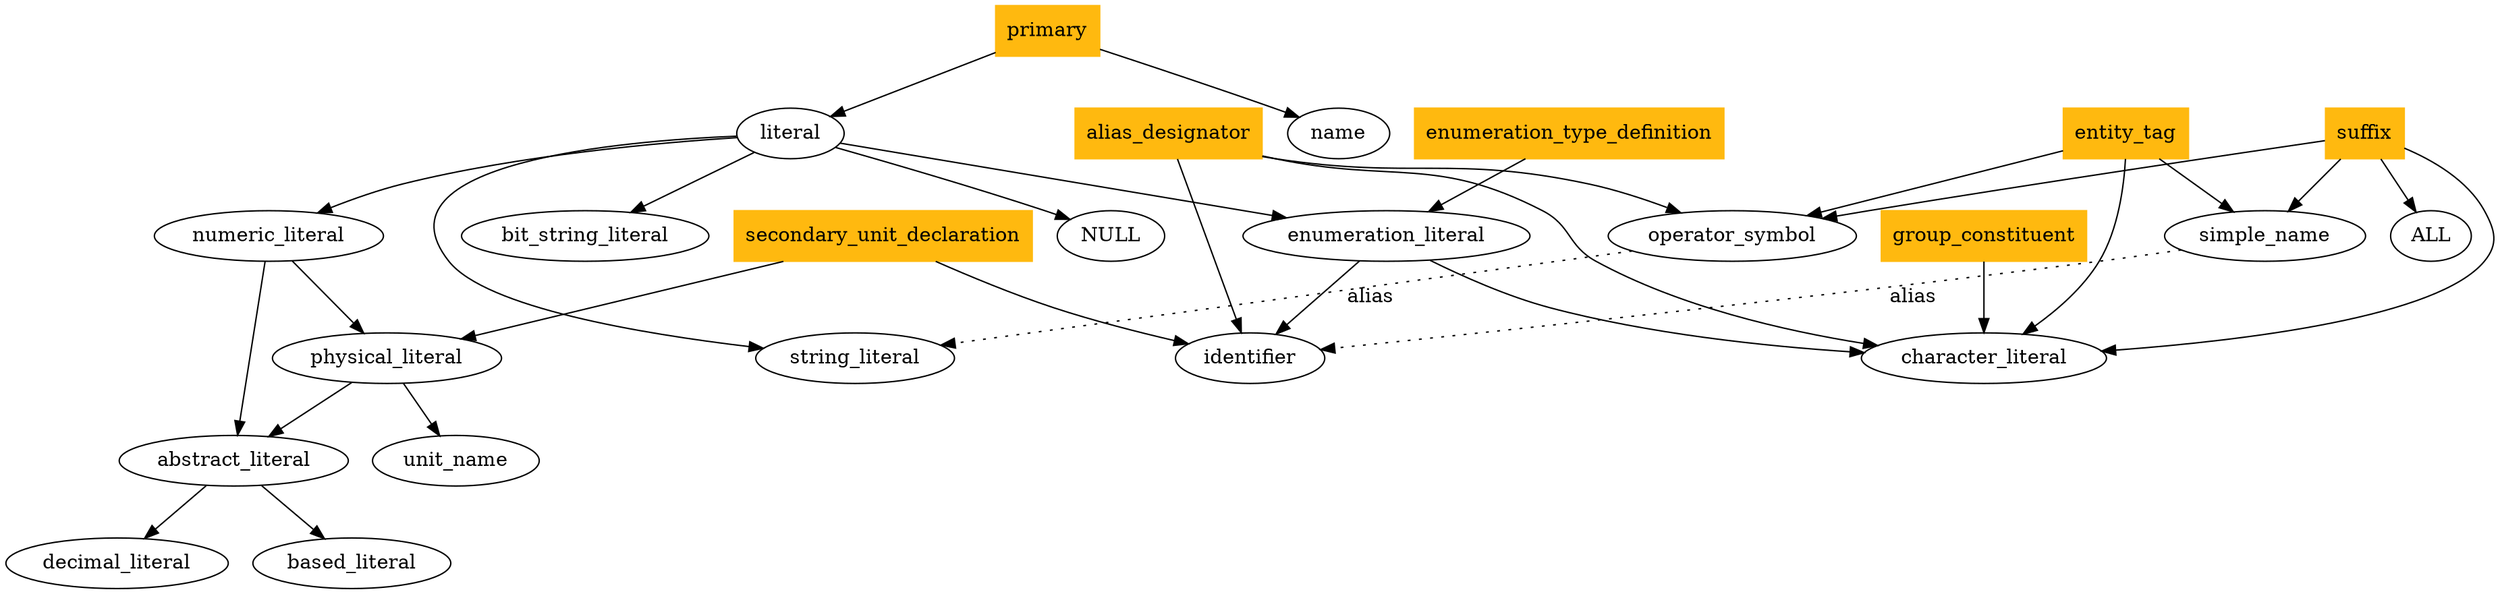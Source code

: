 digraph name  {

  abstract_literal -> decimal_literal;
  abstract_literal -> based_literal;

  enumeration_literal -> identifier;
  enumeration_literal -> character_literal;

  literal -> numeric_literal;
  literal -> enumeration_literal;
  literal -> string_literal;
  literal -> bit_string_literal;
  literal -> NULL;

  numeric_literal -> abstract_literal;
  numeric_literal -> physical_literal;

  operator_symbol -> string_literal[label="alias",style=dotted];
  simple_name -> identifier[label="alias",style=dotted];

  alias_designator[shape=box,style=filled,color="darkgoldenrod1"];
  alias_designator -> identifier;
  alias_designator -> character_literal;
  alias_designator -> operator_symbol;

  entity_tag[shape=box,style=filled,color="darkgoldenrod1"];
  entity_tag -> simple_name;
  entity_tag -> character_literal;
  entity_tag -> operator_symbol;

  enumeration_type_definition[shape=box,style=filled,color="darkgoldenrod1"];
  enumeration_type_definition -> enumeration_literal;

  group_constituent[shape=box,style=filled,color="darkgoldenrod1"];
  group_constituent -> character_literal;

  primary[shape=box,style=filled,color="darkgoldenrod1"];
	primary -> name;
	primary -> literal;

  physical_literal;
  physical_literal -> abstract_literal;
  physical_literal -> unit_name;

  secondary_unit_declaration[shape=box,style=filled,color="darkgoldenrod1"];
  secondary_unit_declaration ->	identifier;
  secondary_unit_declaration ->physical_literal;

  suffix[shape=box,style=filled,color="darkgoldenrod1"];
  suffix -> simple_name;
  suffix -> character_literal;
  suffix -> operator_symbol;
  suffix -> ALL;

}


